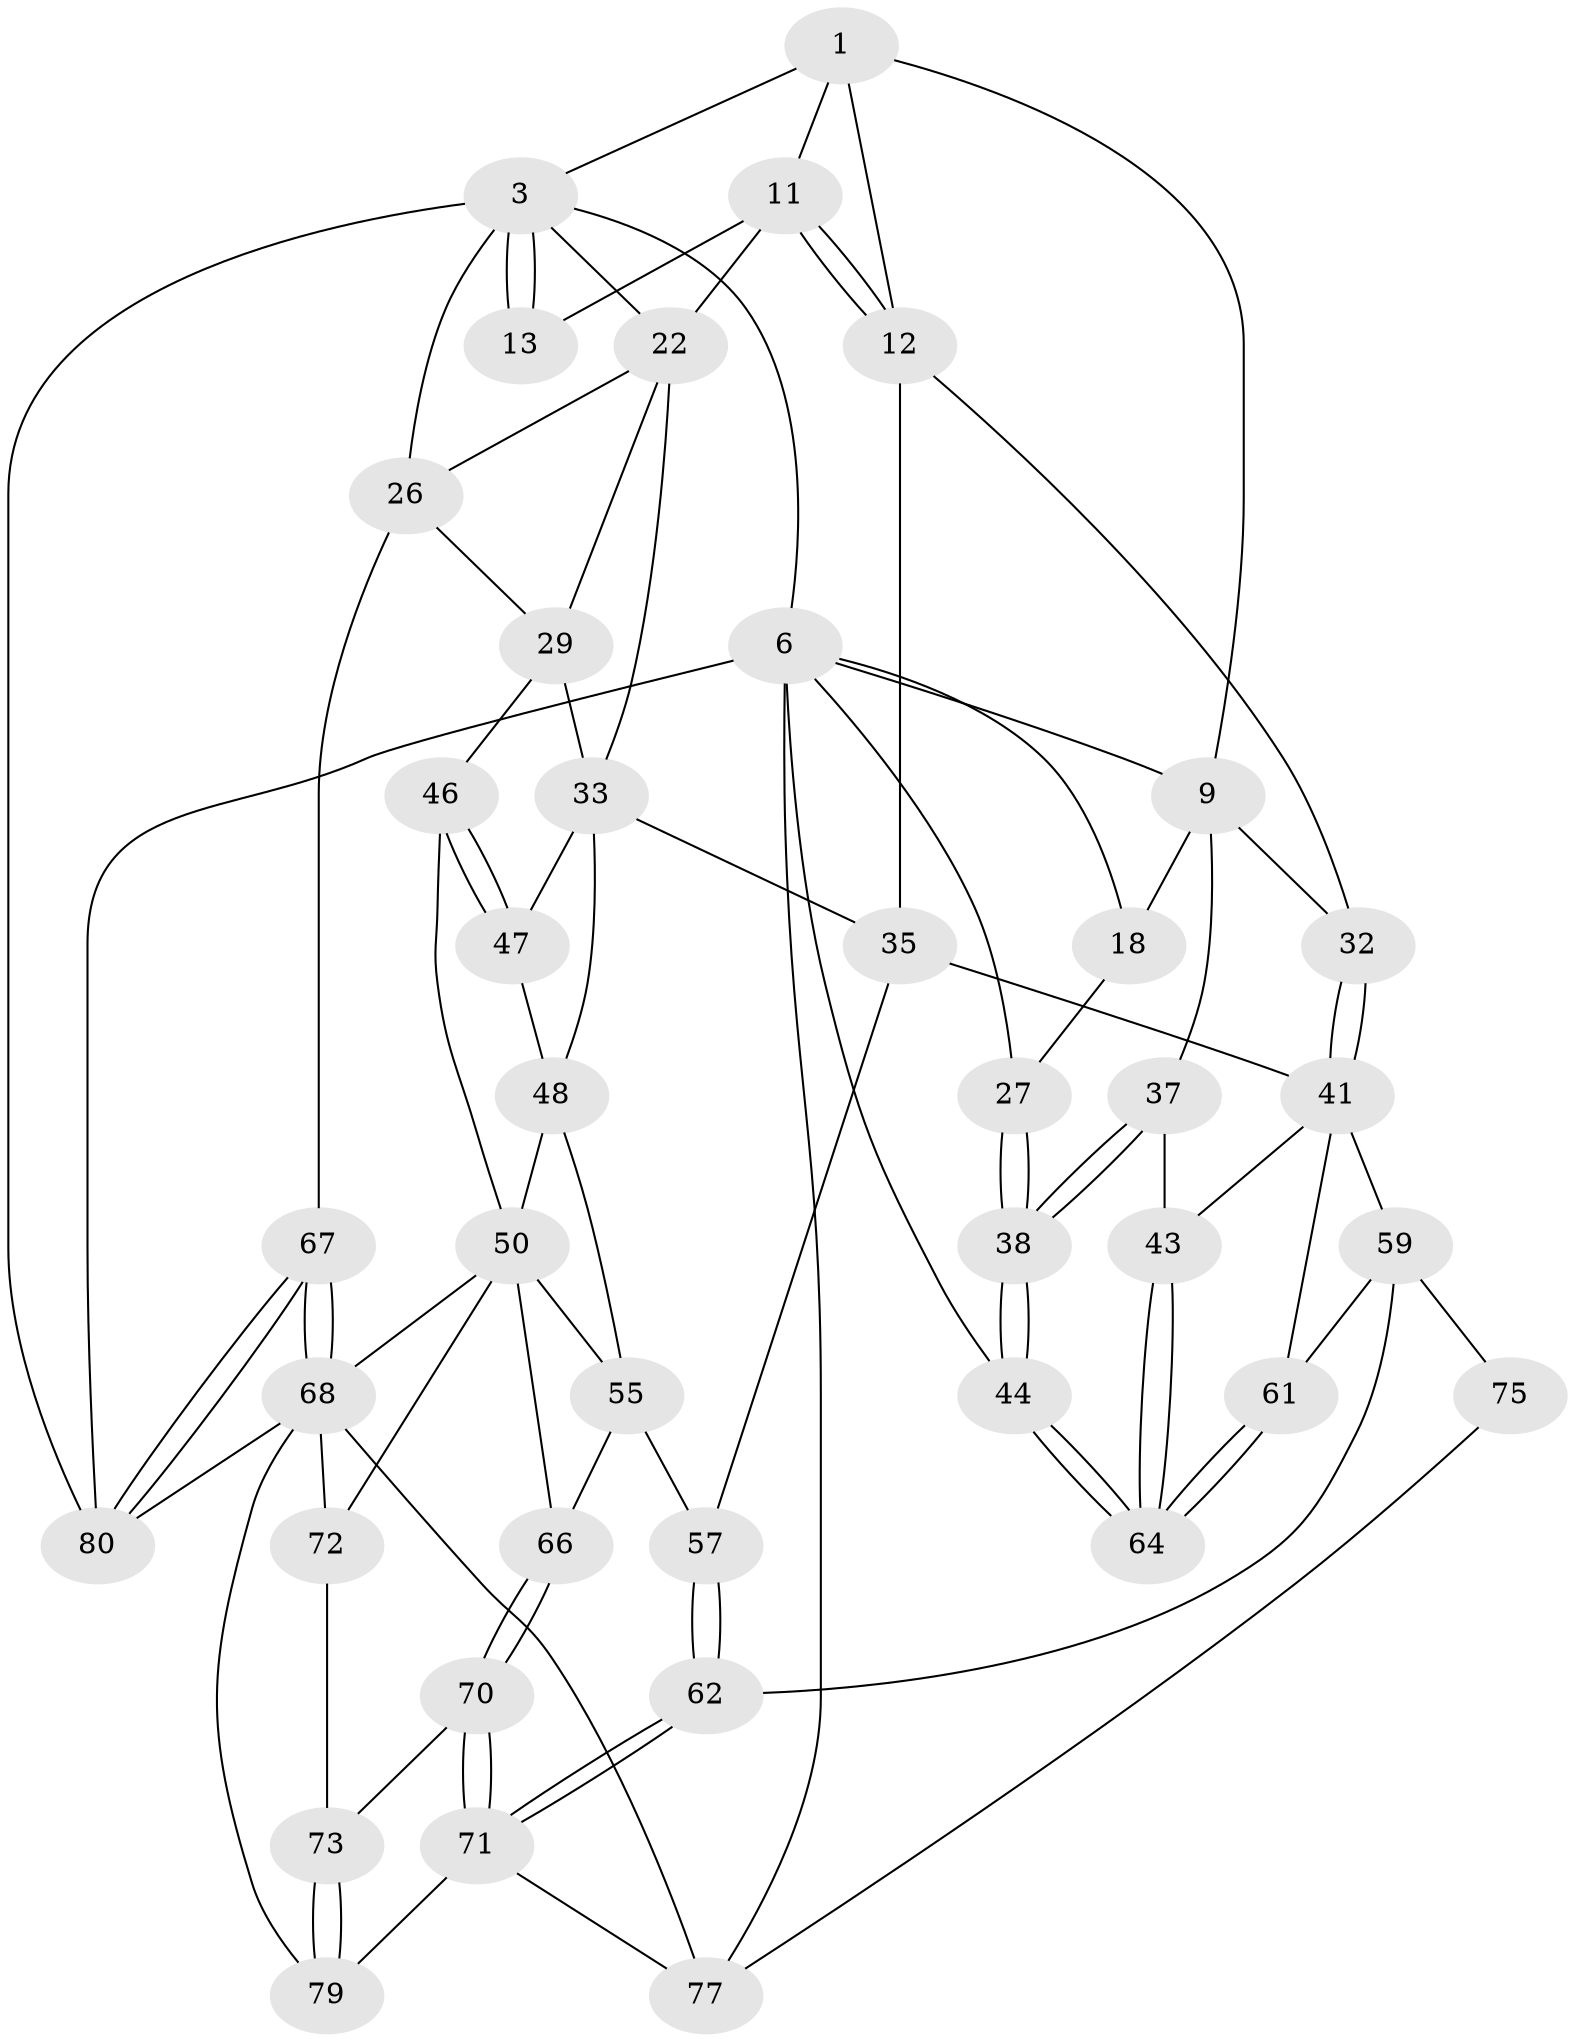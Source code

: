 // original degree distribution, {3: 0.024390243902439025, 4: 0.21951219512195122, 6: 0.1951219512195122, 5: 0.5609756097560976}
// Generated by graph-tools (version 1.1) at 2025/27/03/15/25 16:27:59]
// undirected, 41 vertices, 94 edges
graph export_dot {
graph [start="1"]
  node [color=gray90,style=filled];
  1 [pos="+0.4848621400463148+0",super="+8+2"];
  3 [pos="+0.720352742455812+0",super="+4"];
  6 [pos="+0+0",super="+45+7+17"];
  9 [pos="+0.2511651709204939+0.21627669669262273",super="+19"];
  11 [pos="+0.5428976634565945+0.24788530648339926",super="+14"];
  12 [pos="+0.4971059390622751+0.2755775877053812",super="+31"];
  13 [pos="+0.7753497218102959+0.09637836428832773"];
  18 [pos="+0.1426326693763527+0.14635860233257778",super="+21"];
  22 [pos="+0.8244882480592638+0.20480038258220992",super="+25+23"];
  26 [pos="+1+0.26086794185215006",super="+28"];
  27 [pos="+0+0.006697147207204709"];
  29 [pos="+0.9036758904953134+0.3719098109232486",super="+30+40"];
  32 [pos="+0.2970444265056674+0.36830577229266537"];
  33 [pos="+0.6660057653738642+0.3736809375286834",super="+36+34"];
  35 [pos="+0.5502535131152096+0.4403160921631337",super="+53"];
  37 [pos="+0.0069942526514833875+0.45717341831568137"];
  38 [pos="+0+0.4595511526014084"];
  41 [pos="+0.3161445953419636+0.45763817758946507",super="+42+54"];
  43 [pos="+0.1066535391830259+0.549850118446056"];
  44 [pos="+0+1"];
  46 [pos="+0.9457381729322932+0.5698433240423031"];
  47 [pos="+0.824325383318408+0.4197480702960767"];
  48 [pos="+0.8196806397558934+0.42770298332335344",super="+49"];
  50 [pos="+0.9450742389948616+0.5702438784702255",super="+51+65"];
  55 [pos="+0.6745368971178455+0.5104077193568225",super="+56"];
  57 [pos="+0.541156267655838+0.6002583310275161"];
  59 [pos="+0.3498854910723158+0.6911347963137321",super="+63+60"];
  61 [pos="+0.17103226146832645+0.745202973700244"];
  62 [pos="+0.503265428429776+0.7327482482556975"];
  64 [pos="+0.14580374471181384+0.7467804694318194"];
  66 [pos="+0.7456674512501492+0.6802712334542478"];
  67 [pos="+1+0.7922550099472752"];
  68 [pos="+0.879663950008507+0.7303713742731351",super="+74"];
  70 [pos="+0.6843015285236275+0.7579161671978767"];
  71 [pos="+0.5184228609615742+0.749391141356156",super="+76"];
  72 [pos="+0.7863410181223915+0.844960406825242"];
  73 [pos="+0.6888705453125552+0.7703918694758796"];
  75 [pos="+0.3395269254950606+0.9377854040759696"];
  77 [pos="+0.4713014661244324+1",super="+78"];
  79 [pos="+0.6777249467370172+0.8579223563222403"];
  80 [pos="+1+1"];
  1 -- 12;
  1 -- 9;
  1 -- 3;
  1 -- 11;
  3 -- 13 [weight=2];
  3 -- 13;
  3 -- 80;
  3 -- 6;
  3 -- 22;
  3 -- 26 [weight=2];
  6 -- 80;
  6 -- 44;
  6 -- 9;
  6 -- 77;
  6 -- 18;
  6 -- 27;
  9 -- 32;
  9 -- 18;
  9 -- 37;
  11 -- 12;
  11 -- 12;
  11 -- 13;
  11 -- 22;
  12 -- 32;
  12 -- 35;
  18 -- 27;
  22 -- 26;
  22 -- 29 [weight=2];
  22 -- 33;
  26 -- 67;
  26 -- 29;
  27 -- 38;
  27 -- 38;
  29 -- 33;
  29 -- 46;
  32 -- 41;
  32 -- 41;
  33 -- 47;
  33 -- 48;
  33 -- 35;
  35 -- 41;
  35 -- 57;
  37 -- 38;
  37 -- 38;
  37 -- 43;
  38 -- 44;
  38 -- 44;
  41 -- 43;
  41 -- 61;
  41 -- 59;
  43 -- 64;
  43 -- 64;
  44 -- 64;
  44 -- 64;
  46 -- 47;
  46 -- 47;
  46 -- 50;
  47 -- 48;
  48 -- 50;
  48 -- 55;
  50 -- 55 [weight=2];
  50 -- 72;
  50 -- 68;
  50 -- 66;
  55 -- 57;
  55 -- 66;
  57 -- 62;
  57 -- 62;
  59 -- 75 [weight=2];
  59 -- 62;
  59 -- 61;
  61 -- 64;
  61 -- 64;
  62 -- 71;
  62 -- 71;
  66 -- 70;
  66 -- 70;
  67 -- 68;
  67 -- 68;
  67 -- 80;
  67 -- 80;
  68 -- 80;
  68 -- 72;
  68 -- 77;
  68 -- 79;
  70 -- 71;
  70 -- 71;
  70 -- 73;
  71 -- 77;
  71 -- 79;
  72 -- 73;
  73 -- 79;
  73 -- 79;
  75 -- 77;
}
